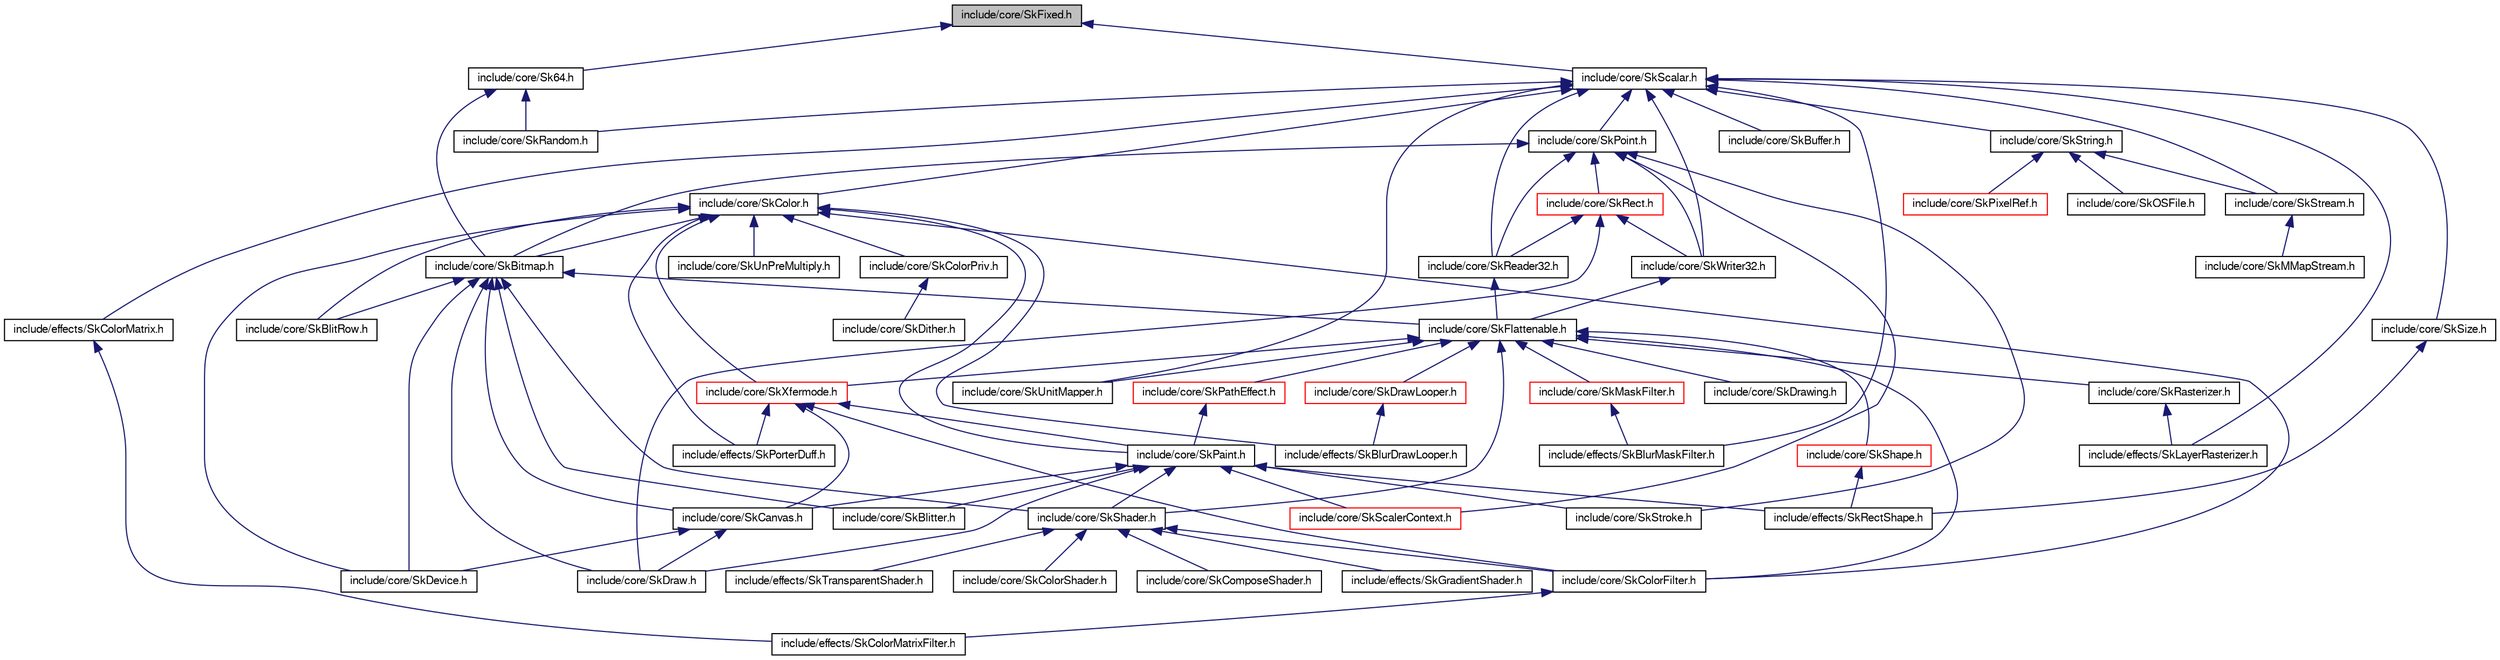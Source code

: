 digraph G
{
  edge [fontname="FreeSans",fontsize="10",labelfontname="FreeSans",labelfontsize="10"];
  node [fontname="FreeSans",fontsize="10",shape=record];
  Node1 [label="include/core/SkFixed.h",height=0.2,width=0.4,color="black", fillcolor="grey75", style="filled" fontcolor="black"];
  Node1 -> Node2 [dir=back,color="midnightblue",fontsize="10",style="solid",fontname="FreeSans"];
  Node2 [label="include/core/Sk64.h",height=0.2,width=0.4,color="black", fillcolor="white", style="filled",URL="$_sk64_8h.html"];
  Node2 -> Node3 [dir=back,color="midnightblue",fontsize="10",style="solid",fontname="FreeSans"];
  Node3 [label="include/core/SkBitmap.h",height=0.2,width=0.4,color="black", fillcolor="white", style="filled",URL="$_sk_bitmap_8h.html"];
  Node3 -> Node4 [dir=back,color="midnightblue",fontsize="10",style="solid",fontname="FreeSans"];
  Node4 [label="include/core/SkBlitRow.h",height=0.2,width=0.4,color="black", fillcolor="white", style="filled",URL="$_sk_blit_row_8h.html"];
  Node3 -> Node5 [dir=back,color="midnightblue",fontsize="10",style="solid",fontname="FreeSans"];
  Node5 [label="include/core/SkBlitter.h",height=0.2,width=0.4,color="black", fillcolor="white", style="filled",URL="$_sk_blitter_8h.html"];
  Node3 -> Node6 [dir=back,color="midnightblue",fontsize="10",style="solid",fontname="FreeSans"];
  Node6 [label="include/core/SkCanvas.h",height=0.2,width=0.4,color="black", fillcolor="white", style="filled",URL="$_sk_canvas_8h.html"];
  Node6 -> Node7 [dir=back,color="midnightblue",fontsize="10",style="solid",fontname="FreeSans"];
  Node7 [label="include/core/SkDevice.h",height=0.2,width=0.4,color="black", fillcolor="white", style="filled",URL="$_sk_device_8h.html"];
  Node6 -> Node8 [dir=back,color="midnightblue",fontsize="10",style="solid",fontname="FreeSans"];
  Node8 [label="include/core/SkDraw.h",height=0.2,width=0.4,color="black", fillcolor="white", style="filled",URL="$_sk_draw_8h.html"];
  Node3 -> Node7 [dir=back,color="midnightblue",fontsize="10",style="solid",fontname="FreeSans"];
  Node3 -> Node8 [dir=back,color="midnightblue",fontsize="10",style="solid",fontname="FreeSans"];
  Node3 -> Node9 [dir=back,color="midnightblue",fontsize="10",style="solid",fontname="FreeSans"];
  Node9 [label="include/core/SkFlattenable.h",height=0.2,width=0.4,color="black", fillcolor="white", style="filled",URL="$_sk_flattenable_8h.html"];
  Node9 -> Node10 [dir=back,color="midnightblue",fontsize="10",style="solid",fontname="FreeSans"];
  Node10 [label="include/core/SkColorFilter.h",height=0.2,width=0.4,color="black", fillcolor="white", style="filled",URL="$_sk_color_filter_8h.html"];
  Node10 -> Node11 [dir=back,color="midnightblue",fontsize="10",style="solid",fontname="FreeSans"];
  Node11 [label="include/effects/SkColorMatrixFilter.h",height=0.2,width=0.4,color="black", fillcolor="white", style="filled",URL="$_sk_color_matrix_filter_8h.html"];
  Node9 -> Node12 [dir=back,color="midnightblue",fontsize="10",style="solid",fontname="FreeSans"];
  Node12 [label="include/core/SkDrawing.h",height=0.2,width=0.4,color="black", fillcolor="white", style="filled",URL="$_sk_drawing_8h.html"];
  Node9 -> Node13 [dir=back,color="midnightblue",fontsize="10",style="solid",fontname="FreeSans"];
  Node13 [label="include/core/SkDrawLooper.h",height=0.2,width=0.4,color="red", fillcolor="white", style="filled",URL="$_sk_draw_looper_8h.html"];
  Node13 -> Node14 [dir=back,color="midnightblue",fontsize="10",style="solid",fontname="FreeSans"];
  Node14 [label="include/effects/SkBlurDrawLooper.h",height=0.2,width=0.4,color="black", fillcolor="white", style="filled",URL="$_sk_blur_draw_looper_8h.html"];
  Node9 -> Node15 [dir=back,color="midnightblue",fontsize="10",style="solid",fontname="FreeSans"];
  Node15 [label="include/core/SkMaskFilter.h",height=0.2,width=0.4,color="red", fillcolor="white", style="filled",URL="$_sk_mask_filter_8h.html"];
  Node15 -> Node16 [dir=back,color="midnightblue",fontsize="10",style="solid",fontname="FreeSans"];
  Node16 [label="include/effects/SkBlurMaskFilter.h",height=0.2,width=0.4,color="black", fillcolor="white", style="filled",URL="$_sk_blur_mask_filter_8h.html"];
  Node9 -> Node17 [dir=back,color="midnightblue",fontsize="10",style="solid",fontname="FreeSans"];
  Node17 [label="include/core/SkPathEffect.h",height=0.2,width=0.4,color="red", fillcolor="white", style="filled",URL="$_sk_path_effect_8h.html"];
  Node17 -> Node18 [dir=back,color="midnightblue",fontsize="10",style="solid",fontname="FreeSans"];
  Node18 [label="include/core/SkPaint.h",height=0.2,width=0.4,color="black", fillcolor="white", style="filled",URL="$_sk_paint_8h.html"];
  Node18 -> Node5 [dir=back,color="midnightblue",fontsize="10",style="solid",fontname="FreeSans"];
  Node18 -> Node6 [dir=back,color="midnightblue",fontsize="10",style="solid",fontname="FreeSans"];
  Node18 -> Node8 [dir=back,color="midnightblue",fontsize="10",style="solid",fontname="FreeSans"];
  Node18 -> Node19 [dir=back,color="midnightblue",fontsize="10",style="solid",fontname="FreeSans"];
  Node19 [label="include/core/SkScalerContext.h",height=0.2,width=0.4,color="red", fillcolor="white", style="filled",URL="$_sk_scaler_context_8h.html"];
  Node18 -> Node20 [dir=back,color="midnightblue",fontsize="10",style="solid",fontname="FreeSans"];
  Node20 [label="include/core/SkShader.h",height=0.2,width=0.4,color="black", fillcolor="white", style="filled",URL="$_sk_shader_8h.html"];
  Node20 -> Node10 [dir=back,color="midnightblue",fontsize="10",style="solid",fontname="FreeSans"];
  Node20 -> Node21 [dir=back,color="midnightblue",fontsize="10",style="solid",fontname="FreeSans"];
  Node21 [label="include/core/SkColorShader.h",height=0.2,width=0.4,color="black", fillcolor="white", style="filled",URL="$_sk_color_shader_8h.html"];
  Node20 -> Node22 [dir=back,color="midnightblue",fontsize="10",style="solid",fontname="FreeSans"];
  Node22 [label="include/core/SkComposeShader.h",height=0.2,width=0.4,color="black", fillcolor="white", style="filled",URL="$_sk_compose_shader_8h.html"];
  Node20 -> Node23 [dir=back,color="midnightblue",fontsize="10",style="solid",fontname="FreeSans"];
  Node23 [label="include/effects/SkGradientShader.h",height=0.2,width=0.4,color="black", fillcolor="white", style="filled",URL="$_sk_gradient_shader_8h.html"];
  Node20 -> Node24 [dir=back,color="midnightblue",fontsize="10",style="solid",fontname="FreeSans"];
  Node24 [label="include/effects/SkTransparentShader.h",height=0.2,width=0.4,color="black", fillcolor="white", style="filled",URL="$_sk_transparent_shader_8h.html"];
  Node18 -> Node25 [dir=back,color="midnightblue",fontsize="10",style="solid",fontname="FreeSans"];
  Node25 [label="include/core/SkStroke.h",height=0.2,width=0.4,color="black", fillcolor="white", style="filled",URL="$_sk_stroke_8h.html"];
  Node18 -> Node26 [dir=back,color="midnightblue",fontsize="10",style="solid",fontname="FreeSans"];
  Node26 [label="include/effects/SkRectShape.h",height=0.2,width=0.4,color="black", fillcolor="white", style="filled",URL="$_sk_rect_shape_8h.html"];
  Node9 -> Node27 [dir=back,color="midnightblue",fontsize="10",style="solid",fontname="FreeSans"];
  Node27 [label="include/core/SkRasterizer.h",height=0.2,width=0.4,color="black", fillcolor="white", style="filled",URL="$_sk_rasterizer_8h.html"];
  Node27 -> Node28 [dir=back,color="midnightblue",fontsize="10",style="solid",fontname="FreeSans"];
  Node28 [label="include/effects/SkLayerRasterizer.h",height=0.2,width=0.4,color="black", fillcolor="white", style="filled",URL="$_sk_layer_rasterizer_8h.html"];
  Node9 -> Node20 [dir=back,color="midnightblue",fontsize="10",style="solid",fontname="FreeSans"];
  Node9 -> Node29 [dir=back,color="midnightblue",fontsize="10",style="solid",fontname="FreeSans"];
  Node29 [label="include/core/SkShape.h",height=0.2,width=0.4,color="red", fillcolor="white", style="filled",URL="$_sk_shape_8h.html"];
  Node29 -> Node26 [dir=back,color="midnightblue",fontsize="10",style="solid",fontname="FreeSans"];
  Node9 -> Node30 [dir=back,color="midnightblue",fontsize="10",style="solid",fontname="FreeSans"];
  Node30 [label="include/core/SkUnitMapper.h",height=0.2,width=0.4,color="black", fillcolor="white", style="filled",URL="$_sk_unit_mapper_8h.html"];
  Node9 -> Node31 [dir=back,color="midnightblue",fontsize="10",style="solid",fontname="FreeSans"];
  Node31 [label="include/core/SkXfermode.h",height=0.2,width=0.4,color="red", fillcolor="white", style="filled",URL="$_sk_xfermode_8h.html"];
  Node31 -> Node6 [dir=back,color="midnightblue",fontsize="10",style="solid",fontname="FreeSans"];
  Node31 -> Node10 [dir=back,color="midnightblue",fontsize="10",style="solid",fontname="FreeSans"];
  Node31 -> Node18 [dir=back,color="midnightblue",fontsize="10",style="solid",fontname="FreeSans"];
  Node31 -> Node32 [dir=back,color="midnightblue",fontsize="10",style="solid",fontname="FreeSans"];
  Node32 [label="include/effects/SkPorterDuff.h",height=0.2,width=0.4,color="black", fillcolor="white", style="filled",URL="$_sk_porter_duff_8h.html"];
  Node3 -> Node20 [dir=back,color="midnightblue",fontsize="10",style="solid",fontname="FreeSans"];
  Node2 -> Node33 [dir=back,color="midnightblue",fontsize="10",style="solid",fontname="FreeSans"];
  Node33 [label="include/core/SkRandom.h",height=0.2,width=0.4,color="black", fillcolor="white", style="filled",URL="$_sk_random_8h.html"];
  Node1 -> Node34 [dir=back,color="midnightblue",fontsize="10",style="solid",fontname="FreeSans"];
  Node34 [label="include/core/SkScalar.h",height=0.2,width=0.4,color="black", fillcolor="white", style="filled",URL="$_sk_scalar_8h.html"];
  Node34 -> Node35 [dir=back,color="midnightblue",fontsize="10",style="solid",fontname="FreeSans"];
  Node35 [label="include/core/SkBuffer.h",height=0.2,width=0.4,color="black", fillcolor="white", style="filled",URL="$_sk_buffer_8h.html"];
  Node34 -> Node36 [dir=back,color="midnightblue",fontsize="10",style="solid",fontname="FreeSans"];
  Node36 [label="include/core/SkColor.h",height=0.2,width=0.4,color="black", fillcolor="white", style="filled",URL="$_sk_color_8h.html"];
  Node36 -> Node3 [dir=back,color="midnightblue",fontsize="10",style="solid",fontname="FreeSans"];
  Node36 -> Node4 [dir=back,color="midnightblue",fontsize="10",style="solid",fontname="FreeSans"];
  Node36 -> Node10 [dir=back,color="midnightblue",fontsize="10",style="solid",fontname="FreeSans"];
  Node36 -> Node37 [dir=back,color="midnightblue",fontsize="10",style="solid",fontname="FreeSans"];
  Node37 [label="include/core/SkColorPriv.h",height=0.2,width=0.4,color="black", fillcolor="white", style="filled",URL="$_sk_color_priv_8h.html"];
  Node37 -> Node38 [dir=back,color="midnightblue",fontsize="10",style="solid",fontname="FreeSans"];
  Node38 [label="include/core/SkDither.h",height=0.2,width=0.4,color="black", fillcolor="white", style="filled",URL="$_sk_dither_8h.html"];
  Node36 -> Node7 [dir=back,color="midnightblue",fontsize="10",style="solid",fontname="FreeSans"];
  Node36 -> Node18 [dir=back,color="midnightblue",fontsize="10",style="solid",fontname="FreeSans"];
  Node36 -> Node39 [dir=back,color="midnightblue",fontsize="10",style="solid",fontname="FreeSans"];
  Node39 [label="include/core/SkUnPreMultiply.h",height=0.2,width=0.4,color="black", fillcolor="white", style="filled",URL="$_sk_un_pre_multiply_8h.html"];
  Node36 -> Node31 [dir=back,color="midnightblue",fontsize="10",style="solid",fontname="FreeSans"];
  Node36 -> Node14 [dir=back,color="midnightblue",fontsize="10",style="solid",fontname="FreeSans"];
  Node36 -> Node32 [dir=back,color="midnightblue",fontsize="10",style="solid",fontname="FreeSans"];
  Node34 -> Node40 [dir=back,color="midnightblue",fontsize="10",style="solid",fontname="FreeSans"];
  Node40 [label="include/core/SkPoint.h",height=0.2,width=0.4,color="black", fillcolor="white", style="filled",URL="$_sk_point_8h.html"];
  Node40 -> Node3 [dir=back,color="midnightblue",fontsize="10",style="solid",fontname="FreeSans"];
  Node40 -> Node41 [dir=back,color="midnightblue",fontsize="10",style="solid",fontname="FreeSans"];
  Node41 [label="include/core/SkReader32.h",height=0.2,width=0.4,color="black", fillcolor="white", style="filled",URL="$_sk_reader32_8h.html"];
  Node41 -> Node9 [dir=back,color="midnightblue",fontsize="10",style="solid",fontname="FreeSans"];
  Node40 -> Node42 [dir=back,color="midnightblue",fontsize="10",style="solid",fontname="FreeSans"];
  Node42 [label="include/core/SkRect.h",height=0.2,width=0.4,color="red", fillcolor="white", style="filled",URL="$_sk_rect_8h.html"];
  Node42 -> Node8 [dir=back,color="midnightblue",fontsize="10",style="solid",fontname="FreeSans"];
  Node42 -> Node41 [dir=back,color="midnightblue",fontsize="10",style="solid",fontname="FreeSans"];
  Node42 -> Node43 [dir=back,color="midnightblue",fontsize="10",style="solid",fontname="FreeSans"];
  Node43 [label="include/core/SkWriter32.h",height=0.2,width=0.4,color="black", fillcolor="white", style="filled",URL="$_sk_writer32_8h.html"];
  Node43 -> Node9 [dir=back,color="midnightblue",fontsize="10",style="solid",fontname="FreeSans"];
  Node40 -> Node19 [dir=back,color="midnightblue",fontsize="10",style="solid",fontname="FreeSans"];
  Node40 -> Node25 [dir=back,color="midnightblue",fontsize="10",style="solid",fontname="FreeSans"];
  Node40 -> Node43 [dir=back,color="midnightblue",fontsize="10",style="solid",fontname="FreeSans"];
  Node34 -> Node33 [dir=back,color="midnightblue",fontsize="10",style="solid",fontname="FreeSans"];
  Node34 -> Node41 [dir=back,color="midnightblue",fontsize="10",style="solid",fontname="FreeSans"];
  Node34 -> Node44 [dir=back,color="midnightblue",fontsize="10",style="solid",fontname="FreeSans"];
  Node44 [label="include/core/SkSize.h",height=0.2,width=0.4,color="black", fillcolor="white", style="filled",URL="$_sk_size_8h.html"];
  Node44 -> Node26 [dir=back,color="midnightblue",fontsize="10",style="solid",fontname="FreeSans"];
  Node34 -> Node45 [dir=back,color="midnightblue",fontsize="10",style="solid",fontname="FreeSans"];
  Node45 [label="include/core/SkStream.h",height=0.2,width=0.4,color="black", fillcolor="white", style="filled",URL="$_sk_stream_8h.html"];
  Node45 -> Node46 [dir=back,color="midnightblue",fontsize="10",style="solid",fontname="FreeSans"];
  Node46 [label="include/core/SkMMapStream.h",height=0.2,width=0.4,color="black", fillcolor="white", style="filled",URL="$_sk_m_map_stream_8h.html"];
  Node34 -> Node47 [dir=back,color="midnightblue",fontsize="10",style="solid",fontname="FreeSans"];
  Node47 [label="include/core/SkString.h",height=0.2,width=0.4,color="black", fillcolor="white", style="filled",URL="$_sk_string_8h.html"];
  Node47 -> Node48 [dir=back,color="midnightblue",fontsize="10",style="solid",fontname="FreeSans"];
  Node48 [label="include/core/SkOSFile.h",height=0.2,width=0.4,color="black", fillcolor="white", style="filled",URL="$_sk_o_s_file_8h.html"];
  Node47 -> Node49 [dir=back,color="midnightblue",fontsize="10",style="solid",fontname="FreeSans"];
  Node49 [label="include/core/SkPixelRef.h",height=0.2,width=0.4,color="red", fillcolor="white", style="filled",URL="$_sk_pixel_ref_8h.html"];
  Node47 -> Node45 [dir=back,color="midnightblue",fontsize="10",style="solid",fontname="FreeSans"];
  Node34 -> Node30 [dir=back,color="midnightblue",fontsize="10",style="solid",fontname="FreeSans"];
  Node34 -> Node43 [dir=back,color="midnightblue",fontsize="10",style="solid",fontname="FreeSans"];
  Node34 -> Node16 [dir=back,color="midnightblue",fontsize="10",style="solid",fontname="FreeSans"];
  Node34 -> Node50 [dir=back,color="midnightblue",fontsize="10",style="solid",fontname="FreeSans"];
  Node50 [label="include/effects/SkColorMatrix.h",height=0.2,width=0.4,color="black", fillcolor="white", style="filled",URL="$_sk_color_matrix_8h.html"];
  Node50 -> Node11 [dir=back,color="midnightblue",fontsize="10",style="solid",fontname="FreeSans"];
  Node34 -> Node28 [dir=back,color="midnightblue",fontsize="10",style="solid",fontname="FreeSans"];
}
